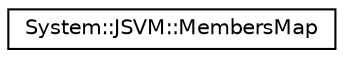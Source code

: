 digraph G
{
  edge [fontname="Helvetica",fontsize="10",labelfontname="Helvetica",labelfontsize="10"];
  node [fontname="Helvetica",fontsize="10",shape=record];
  rankdir="LR";
  Node1 [label="System::JSVM::MembersMap",height=0.2,width=0.4,color="black", fillcolor="white", style="filled",URL="$class_system_1_1_j_s_v_m_1_1_members_map.html"];
}
